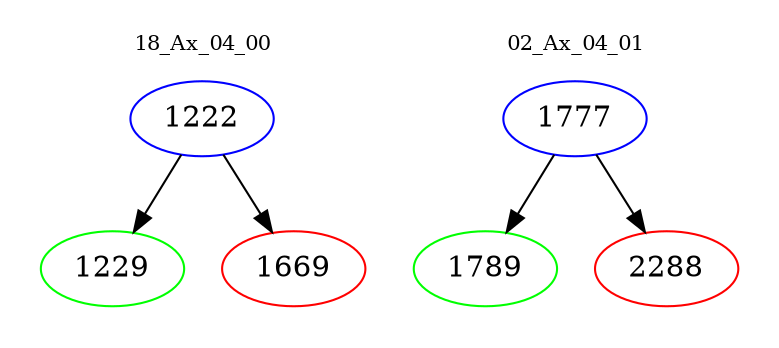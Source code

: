 digraph{
subgraph cluster_0 {
color = white
label = "18_Ax_04_00";
fontsize=10;
T0_1222 [label="1222", color="blue"]
T0_1222 -> T0_1229 [color="black"]
T0_1229 [label="1229", color="green"]
T0_1222 -> T0_1669 [color="black"]
T0_1669 [label="1669", color="red"]
}
subgraph cluster_1 {
color = white
label = "02_Ax_04_01";
fontsize=10;
T1_1777 [label="1777", color="blue"]
T1_1777 -> T1_1789 [color="black"]
T1_1789 [label="1789", color="green"]
T1_1777 -> T1_2288 [color="black"]
T1_2288 [label="2288", color="red"]
}
}
